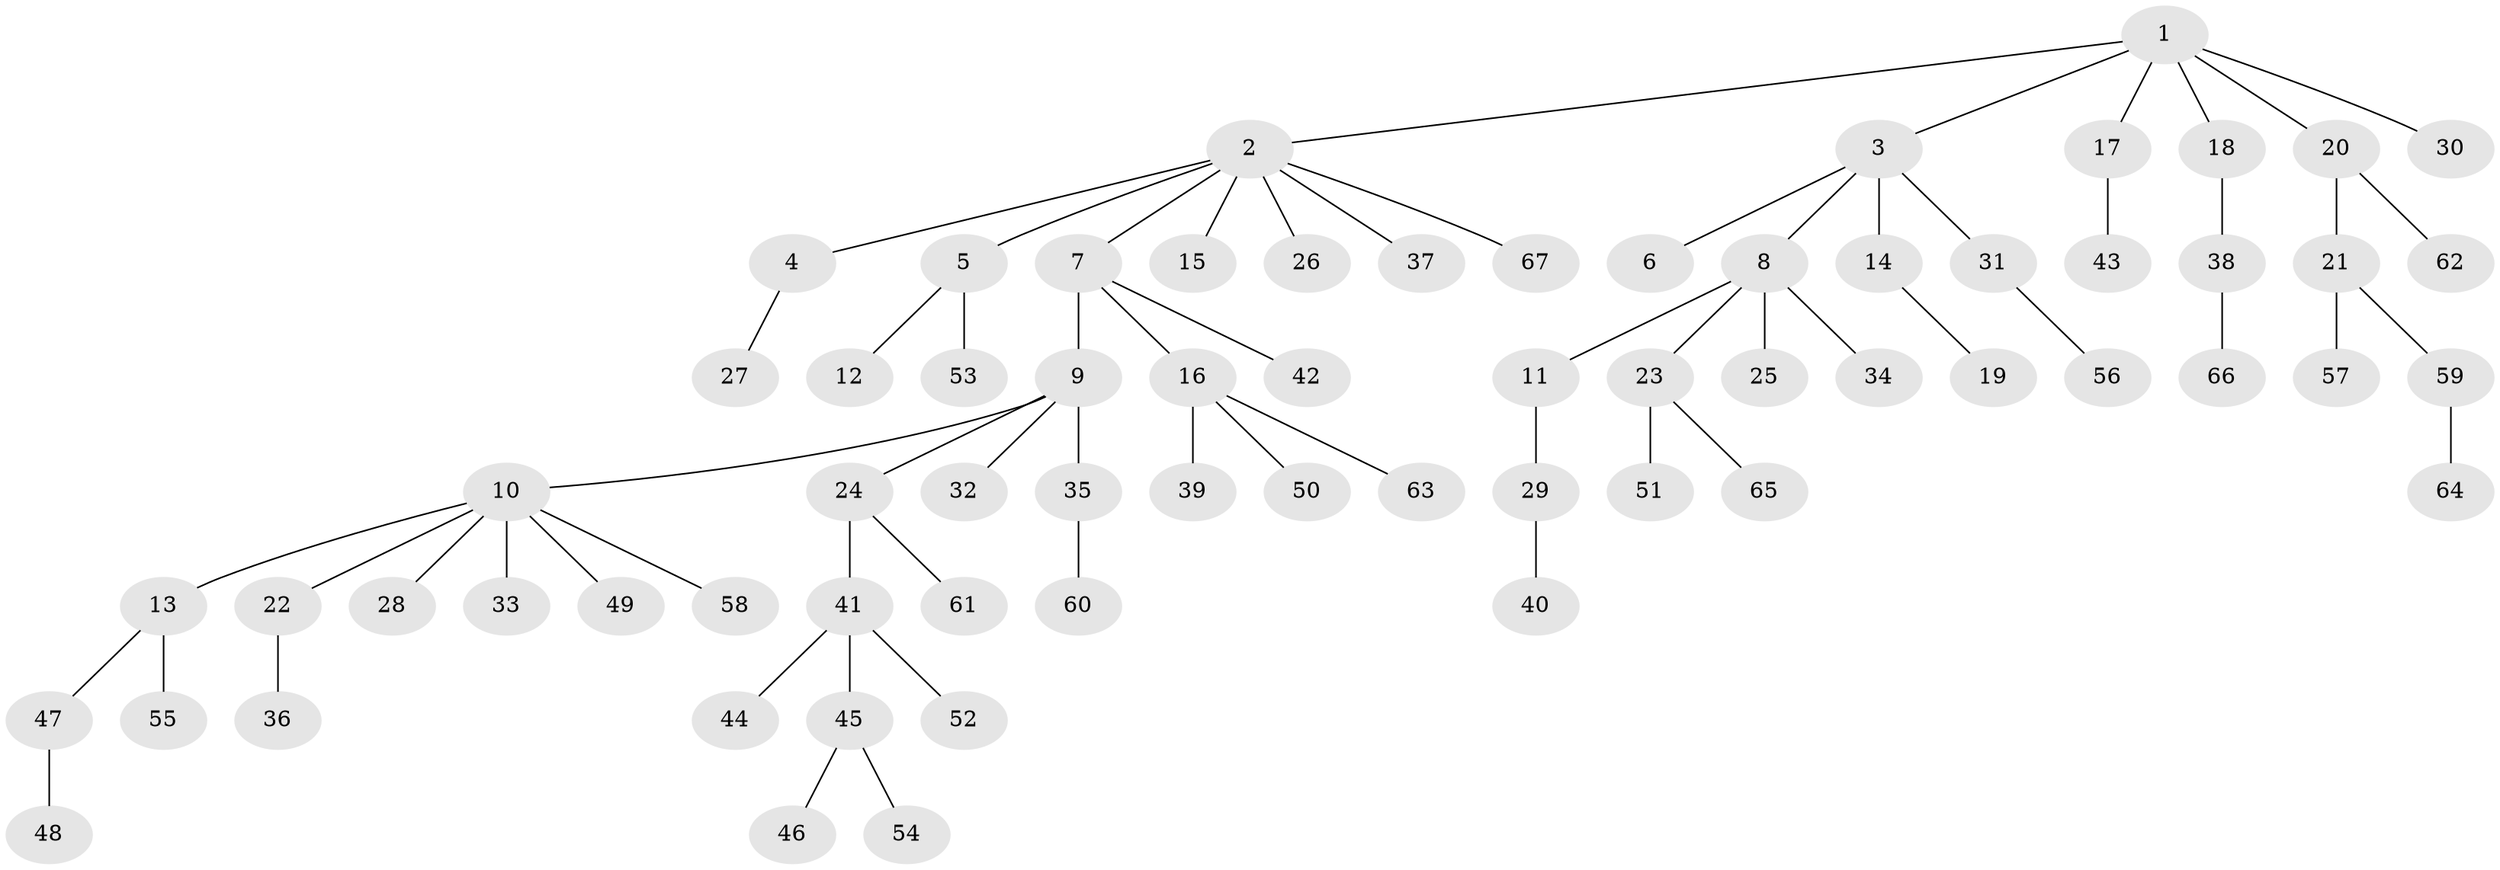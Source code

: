 // Generated by graph-tools (version 1.1) at 2025/02/03/09/25 03:02:23]
// undirected, 67 vertices, 66 edges
graph export_dot {
graph [start="1"]
  node [color=gray90,style=filled];
  1;
  2;
  3;
  4;
  5;
  6;
  7;
  8;
  9;
  10;
  11;
  12;
  13;
  14;
  15;
  16;
  17;
  18;
  19;
  20;
  21;
  22;
  23;
  24;
  25;
  26;
  27;
  28;
  29;
  30;
  31;
  32;
  33;
  34;
  35;
  36;
  37;
  38;
  39;
  40;
  41;
  42;
  43;
  44;
  45;
  46;
  47;
  48;
  49;
  50;
  51;
  52;
  53;
  54;
  55;
  56;
  57;
  58;
  59;
  60;
  61;
  62;
  63;
  64;
  65;
  66;
  67;
  1 -- 2;
  1 -- 3;
  1 -- 17;
  1 -- 18;
  1 -- 20;
  1 -- 30;
  2 -- 4;
  2 -- 5;
  2 -- 7;
  2 -- 15;
  2 -- 26;
  2 -- 37;
  2 -- 67;
  3 -- 6;
  3 -- 8;
  3 -- 14;
  3 -- 31;
  4 -- 27;
  5 -- 12;
  5 -- 53;
  7 -- 9;
  7 -- 16;
  7 -- 42;
  8 -- 11;
  8 -- 23;
  8 -- 25;
  8 -- 34;
  9 -- 10;
  9 -- 24;
  9 -- 32;
  9 -- 35;
  10 -- 13;
  10 -- 22;
  10 -- 28;
  10 -- 33;
  10 -- 49;
  10 -- 58;
  11 -- 29;
  13 -- 47;
  13 -- 55;
  14 -- 19;
  16 -- 39;
  16 -- 50;
  16 -- 63;
  17 -- 43;
  18 -- 38;
  20 -- 21;
  20 -- 62;
  21 -- 57;
  21 -- 59;
  22 -- 36;
  23 -- 51;
  23 -- 65;
  24 -- 41;
  24 -- 61;
  29 -- 40;
  31 -- 56;
  35 -- 60;
  38 -- 66;
  41 -- 44;
  41 -- 45;
  41 -- 52;
  45 -- 46;
  45 -- 54;
  47 -- 48;
  59 -- 64;
}
